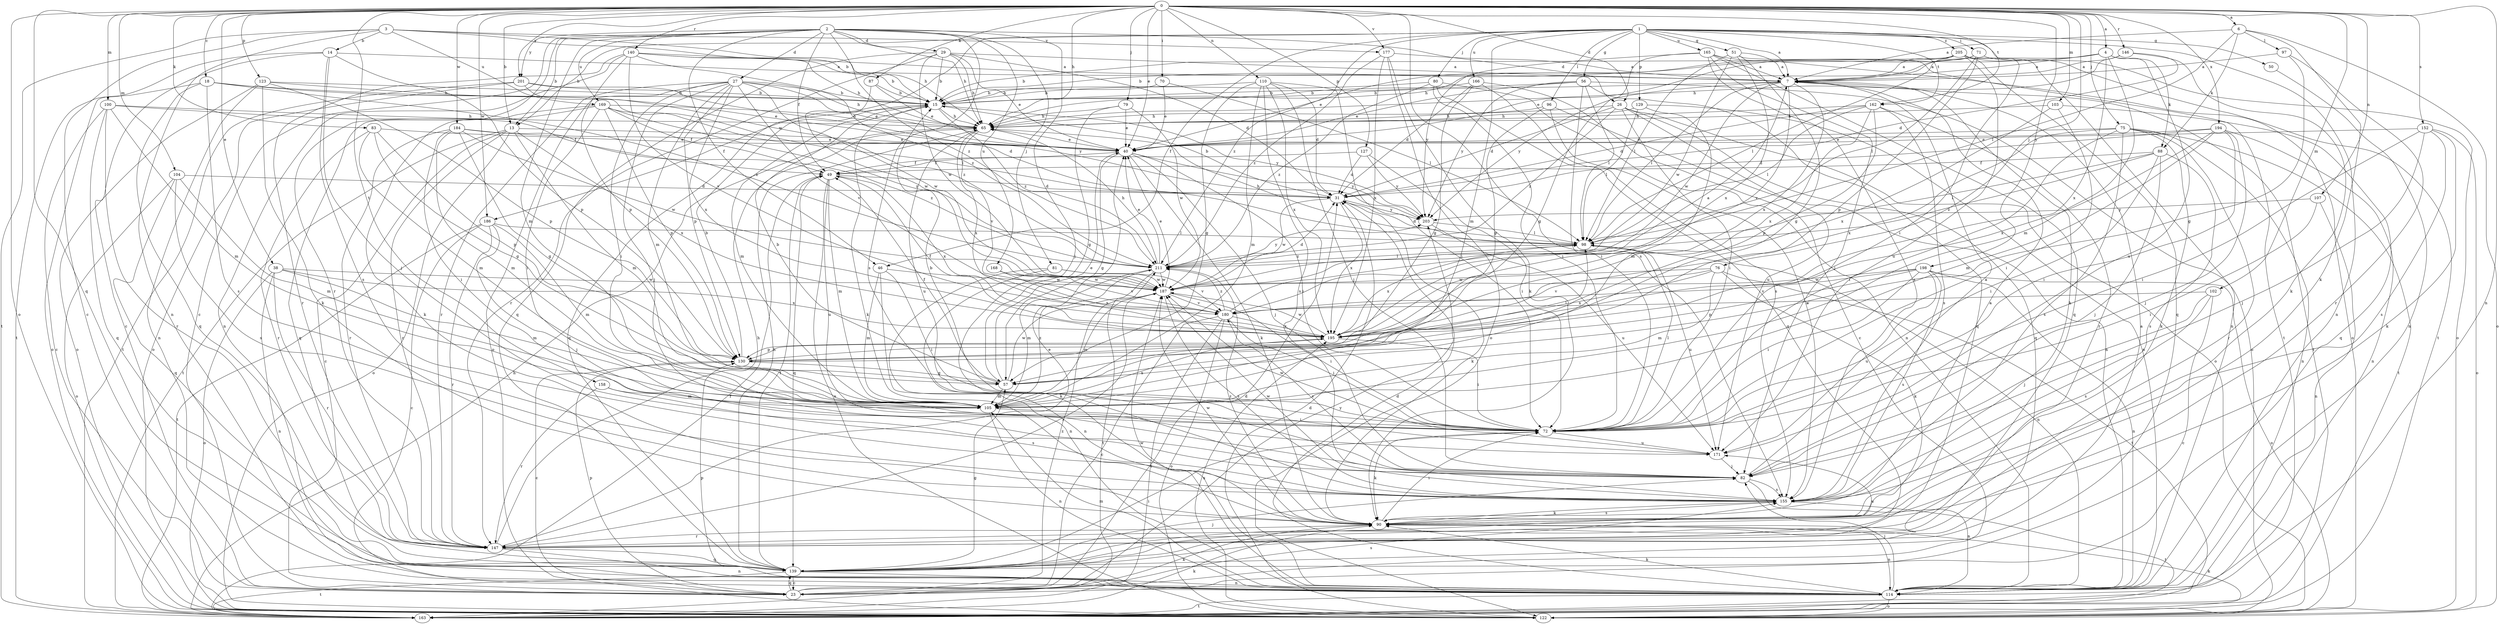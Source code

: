 strict digraph  {
0;
1;
2;
3;
4;
6;
7;
13;
14;
15;
18;
23;
26;
27;
29;
31;
38;
40;
46;
49;
50;
51;
56;
57;
65;
70;
71;
72;
75;
76;
79;
80;
81;
82;
83;
87;
88;
90;
96;
97;
98;
100;
102;
103;
104;
105;
107;
110;
114;
122;
123;
127;
129;
130;
139;
140;
146;
147;
152;
155;
158;
162;
163;
165;
166;
168;
169;
171;
177;
180;
184;
186;
187;
194;
195;
198;
201;
203;
205;
211;
0 -> 4  [label=a];
0 -> 6  [label=a];
0 -> 13  [label=b];
0 -> 18  [label=c];
0 -> 26  [label=d];
0 -> 38  [label=e];
0 -> 40  [label=e];
0 -> 65  [label=h];
0 -> 70  [label=i];
0 -> 75  [label=j];
0 -> 76  [label=j];
0 -> 79  [label=j];
0 -> 83  [label=k];
0 -> 87  [label=k];
0 -> 100  [label=m];
0 -> 102  [label=m];
0 -> 103  [label=m];
0 -> 104  [label=m];
0 -> 107  [label=n];
0 -> 110  [label=n];
0 -> 114  [label=n];
0 -> 122  [label=o];
0 -> 123  [label=p];
0 -> 127  [label=p];
0 -> 139  [label=q];
0 -> 140  [label=r];
0 -> 146  [label=r];
0 -> 152  [label=s];
0 -> 155  [label=s];
0 -> 158  [label=t];
0 -> 162  [label=t];
0 -> 177  [label=v];
0 -> 184  [label=w];
0 -> 186  [label=w];
0 -> 194  [label=x];
0 -> 198  [label=y];
0 -> 201  [label=y];
1 -> 7  [label=a];
1 -> 13  [label=b];
1 -> 46  [label=f];
1 -> 50  [label=g];
1 -> 51  [label=g];
1 -> 56  [label=g];
1 -> 71  [label=i];
1 -> 72  [label=i];
1 -> 80  [label=j];
1 -> 96  [label=l];
1 -> 105  [label=m];
1 -> 114  [label=n];
1 -> 129  [label=p];
1 -> 162  [label=t];
1 -> 165  [label=u];
1 -> 166  [label=u];
1 -> 186  [label=w];
1 -> 205  [label=z];
1 -> 211  [label=z];
2 -> 13  [label=b];
2 -> 23  [label=c];
2 -> 26  [label=d];
2 -> 27  [label=d];
2 -> 29  [label=d];
2 -> 46  [label=f];
2 -> 49  [label=f];
2 -> 65  [label=h];
2 -> 81  [label=j];
2 -> 82  [label=j];
2 -> 105  [label=m];
2 -> 147  [label=r];
2 -> 155  [label=s];
2 -> 168  [label=u];
2 -> 169  [label=u];
2 -> 201  [label=y];
2 -> 211  [label=z];
3 -> 14  [label=b];
3 -> 15  [label=b];
3 -> 23  [label=c];
3 -> 65  [label=h];
3 -> 114  [label=n];
3 -> 163  [label=t];
3 -> 169  [label=u];
3 -> 177  [label=v];
4 -> 7  [label=a];
4 -> 15  [label=b];
4 -> 65  [label=h];
4 -> 88  [label=k];
4 -> 105  [label=m];
4 -> 171  [label=u];
4 -> 195  [label=x];
6 -> 7  [label=a];
6 -> 88  [label=k];
6 -> 90  [label=k];
6 -> 97  [label=l];
6 -> 98  [label=l];
6 -> 122  [label=o];
7 -> 15  [label=b];
7 -> 90  [label=k];
7 -> 98  [label=l];
7 -> 163  [label=t];
7 -> 180  [label=v];
7 -> 187  [label=w];
7 -> 195  [label=x];
7 -> 203  [label=y];
13 -> 23  [label=c];
13 -> 40  [label=e];
13 -> 105  [label=m];
13 -> 122  [label=o];
13 -> 147  [label=r];
13 -> 163  [label=t];
13 -> 195  [label=x];
14 -> 7  [label=a];
14 -> 23  [label=c];
14 -> 82  [label=j];
14 -> 130  [label=p];
14 -> 155  [label=s];
14 -> 163  [label=t];
15 -> 65  [label=h];
15 -> 90  [label=k];
15 -> 105  [label=m];
15 -> 139  [label=q];
15 -> 203  [label=y];
15 -> 211  [label=z];
18 -> 15  [label=b];
18 -> 98  [label=l];
18 -> 122  [label=o];
18 -> 139  [label=q];
18 -> 155  [label=s];
18 -> 211  [label=z];
23 -> 31  [label=d];
23 -> 90  [label=k];
23 -> 130  [label=p];
23 -> 139  [label=q];
23 -> 155  [label=s];
23 -> 203  [label=y];
23 -> 211  [label=z];
26 -> 31  [label=d];
26 -> 65  [label=h];
26 -> 72  [label=i];
26 -> 122  [label=o];
26 -> 139  [label=q];
26 -> 171  [label=u];
26 -> 211  [label=z];
27 -> 15  [label=b];
27 -> 40  [label=e];
27 -> 65  [label=h];
27 -> 72  [label=i];
27 -> 82  [label=j];
27 -> 105  [label=m];
27 -> 122  [label=o];
27 -> 130  [label=p];
27 -> 147  [label=r];
27 -> 180  [label=v];
27 -> 187  [label=w];
27 -> 195  [label=x];
29 -> 7  [label=a];
29 -> 15  [label=b];
29 -> 31  [label=d];
29 -> 40  [label=e];
29 -> 65  [label=h];
29 -> 139  [label=q];
29 -> 147  [label=r];
29 -> 187  [label=w];
31 -> 15  [label=b];
31 -> 90  [label=k];
31 -> 187  [label=w];
31 -> 195  [label=x];
31 -> 203  [label=y];
38 -> 105  [label=m];
38 -> 114  [label=n];
38 -> 122  [label=o];
38 -> 147  [label=r];
38 -> 187  [label=w];
38 -> 195  [label=x];
40 -> 49  [label=f];
40 -> 57  [label=g];
40 -> 72  [label=i];
40 -> 82  [label=j];
40 -> 90  [label=k];
40 -> 203  [label=y];
46 -> 72  [label=i];
46 -> 105  [label=m];
46 -> 114  [label=n];
46 -> 187  [label=w];
49 -> 31  [label=d];
49 -> 105  [label=m];
49 -> 122  [label=o];
49 -> 139  [label=q];
49 -> 171  [label=u];
49 -> 195  [label=x];
50 -> 114  [label=n];
51 -> 7  [label=a];
51 -> 57  [label=g];
51 -> 98  [label=l];
51 -> 163  [label=t];
51 -> 187  [label=w];
51 -> 195  [label=x];
56 -> 15  [label=b];
56 -> 40  [label=e];
56 -> 72  [label=i];
56 -> 98  [label=l];
56 -> 122  [label=o];
56 -> 139  [label=q];
56 -> 203  [label=y];
57 -> 15  [label=b];
57 -> 40  [label=e];
57 -> 49  [label=f];
57 -> 105  [label=m];
57 -> 187  [label=w];
65 -> 40  [label=e];
65 -> 171  [label=u];
65 -> 180  [label=v];
65 -> 195  [label=x];
70 -> 15  [label=b];
70 -> 40  [label=e];
70 -> 98  [label=l];
71 -> 7  [label=a];
71 -> 40  [label=e];
71 -> 98  [label=l];
71 -> 122  [label=o];
71 -> 130  [label=p];
72 -> 15  [label=b];
72 -> 90  [label=k];
72 -> 98  [label=l];
72 -> 171  [label=u];
75 -> 40  [label=e];
75 -> 72  [label=i];
75 -> 90  [label=k];
75 -> 114  [label=n];
75 -> 147  [label=r];
75 -> 155  [label=s];
75 -> 163  [label=t];
75 -> 195  [label=x];
76 -> 90  [label=k];
76 -> 105  [label=m];
76 -> 163  [label=t];
76 -> 180  [label=v];
76 -> 187  [label=w];
76 -> 195  [label=x];
79 -> 40  [label=e];
79 -> 57  [label=g];
79 -> 65  [label=h];
79 -> 187  [label=w];
80 -> 15  [label=b];
80 -> 72  [label=i];
80 -> 114  [label=n];
80 -> 139  [label=q];
80 -> 211  [label=z];
81 -> 90  [label=k];
81 -> 114  [label=n];
81 -> 180  [label=v];
81 -> 187  [label=w];
82 -> 7  [label=a];
82 -> 114  [label=n];
82 -> 155  [label=s];
82 -> 180  [label=v];
83 -> 40  [label=e];
83 -> 57  [label=g];
83 -> 105  [label=m];
83 -> 130  [label=p];
83 -> 147  [label=r];
87 -> 15  [label=b];
87 -> 40  [label=e];
87 -> 187  [label=w];
88 -> 49  [label=f];
88 -> 72  [label=i];
88 -> 82  [label=j];
88 -> 98  [label=l];
88 -> 155  [label=s];
88 -> 211  [label=z];
90 -> 7  [label=a];
90 -> 72  [label=i];
90 -> 114  [label=n];
90 -> 147  [label=r];
90 -> 155  [label=s];
90 -> 187  [label=w];
90 -> 211  [label=z];
96 -> 65  [label=h];
96 -> 114  [label=n];
96 -> 130  [label=p];
96 -> 155  [label=s];
97 -> 7  [label=a];
97 -> 57  [label=g];
97 -> 147  [label=r];
98 -> 31  [label=d];
98 -> 65  [label=h];
98 -> 114  [label=n];
98 -> 171  [label=u];
98 -> 195  [label=x];
98 -> 211  [label=z];
100 -> 23  [label=c];
100 -> 49  [label=f];
100 -> 65  [label=h];
100 -> 105  [label=m];
100 -> 139  [label=q];
100 -> 147  [label=r];
102 -> 23  [label=c];
102 -> 82  [label=j];
102 -> 155  [label=s];
102 -> 180  [label=v];
103 -> 65  [label=h];
103 -> 72  [label=i];
103 -> 139  [label=q];
103 -> 195  [label=x];
104 -> 31  [label=d];
104 -> 105  [label=m];
104 -> 122  [label=o];
104 -> 139  [label=q];
104 -> 155  [label=s];
105 -> 72  [label=i];
105 -> 114  [label=n];
105 -> 195  [label=x];
105 -> 211  [label=z];
107 -> 72  [label=i];
107 -> 114  [label=n];
107 -> 203  [label=y];
110 -> 15  [label=b];
110 -> 31  [label=d];
110 -> 57  [label=g];
110 -> 72  [label=i];
110 -> 82  [label=j];
110 -> 105  [label=m];
110 -> 155  [label=s];
110 -> 195  [label=x];
114 -> 31  [label=d];
114 -> 82  [label=j];
114 -> 90  [label=k];
114 -> 105  [label=m];
114 -> 122  [label=o];
114 -> 130  [label=p];
114 -> 163  [label=t];
114 -> 187  [label=w];
122 -> 31  [label=d];
122 -> 90  [label=k];
122 -> 195  [label=x];
123 -> 15  [label=b];
123 -> 40  [label=e];
123 -> 90  [label=k];
123 -> 114  [label=n];
123 -> 122  [label=o];
123 -> 130  [label=p];
127 -> 31  [label=d];
127 -> 49  [label=f];
127 -> 72  [label=i];
127 -> 203  [label=y];
129 -> 65  [label=h];
129 -> 98  [label=l];
129 -> 105  [label=m];
129 -> 114  [label=n];
130 -> 15  [label=b];
130 -> 23  [label=c];
130 -> 57  [label=g];
130 -> 98  [label=l];
139 -> 7  [label=a];
139 -> 23  [label=c];
139 -> 49  [label=f];
139 -> 57  [label=g];
139 -> 65  [label=h];
139 -> 72  [label=i];
139 -> 82  [label=j];
139 -> 114  [label=n];
139 -> 163  [label=t];
140 -> 7  [label=a];
140 -> 15  [label=b];
140 -> 65  [label=h];
140 -> 114  [label=n];
140 -> 130  [label=p];
140 -> 147  [label=r];
140 -> 180  [label=v];
140 -> 211  [label=z];
146 -> 7  [label=a];
146 -> 31  [label=d];
146 -> 65  [label=h];
146 -> 90  [label=k];
147 -> 40  [label=e];
147 -> 65  [label=h];
147 -> 114  [label=n];
147 -> 139  [label=q];
147 -> 171  [label=u];
152 -> 40  [label=e];
152 -> 72  [label=i];
152 -> 82  [label=j];
152 -> 90  [label=k];
152 -> 122  [label=o];
152 -> 155  [label=s];
155 -> 90  [label=k];
155 -> 163  [label=t];
155 -> 187  [label=w];
158 -> 105  [label=m];
158 -> 147  [label=r];
158 -> 155  [label=s];
162 -> 31  [label=d];
162 -> 65  [label=h];
162 -> 98  [label=l];
162 -> 130  [label=p];
162 -> 147  [label=r];
162 -> 155  [label=s];
162 -> 195  [label=x];
163 -> 49  [label=f];
163 -> 65  [label=h];
163 -> 90  [label=k];
165 -> 7  [label=a];
165 -> 57  [label=g];
165 -> 82  [label=j];
165 -> 122  [label=o];
165 -> 139  [label=q];
165 -> 155  [label=s];
165 -> 203  [label=y];
166 -> 15  [label=b];
166 -> 23  [label=c];
166 -> 31  [label=d];
166 -> 57  [label=g];
166 -> 155  [label=s];
168 -> 180  [label=v];
168 -> 187  [label=w];
168 -> 195  [label=x];
169 -> 31  [label=d];
169 -> 49  [label=f];
169 -> 65  [label=h];
169 -> 72  [label=i];
169 -> 90  [label=k];
169 -> 130  [label=p];
169 -> 139  [label=q];
169 -> 211  [label=z];
171 -> 82  [label=j];
171 -> 187  [label=w];
177 -> 7  [label=a];
177 -> 90  [label=k];
177 -> 122  [label=o];
177 -> 195  [label=x];
177 -> 211  [label=z];
180 -> 7  [label=a];
180 -> 23  [label=c];
180 -> 72  [label=i];
180 -> 122  [label=o];
180 -> 163  [label=t];
180 -> 195  [label=x];
180 -> 211  [label=z];
184 -> 40  [label=e];
184 -> 57  [label=g];
184 -> 72  [label=i];
184 -> 105  [label=m];
184 -> 147  [label=r];
184 -> 187  [label=w];
184 -> 211  [label=z];
186 -> 23  [label=c];
186 -> 82  [label=j];
186 -> 98  [label=l];
186 -> 105  [label=m];
186 -> 147  [label=r];
186 -> 163  [label=t];
187 -> 31  [label=d];
187 -> 40  [label=e];
187 -> 72  [label=i];
187 -> 105  [label=m];
187 -> 147  [label=r];
187 -> 155  [label=s];
187 -> 180  [label=v];
194 -> 31  [label=d];
194 -> 40  [label=e];
194 -> 72  [label=i];
194 -> 82  [label=j];
194 -> 105  [label=m];
194 -> 114  [label=n];
194 -> 195  [label=x];
195 -> 49  [label=f];
195 -> 72  [label=i];
195 -> 130  [label=p];
195 -> 187  [label=w];
198 -> 72  [label=i];
198 -> 114  [label=n];
198 -> 122  [label=o];
198 -> 130  [label=p];
198 -> 155  [label=s];
198 -> 171  [label=u];
198 -> 180  [label=v];
198 -> 187  [label=w];
201 -> 15  [label=b];
201 -> 122  [label=o];
201 -> 163  [label=t];
201 -> 203  [label=y];
201 -> 211  [label=z];
203 -> 98  [label=l];
203 -> 171  [label=u];
205 -> 7  [label=a];
205 -> 15  [label=b];
205 -> 40  [label=e];
205 -> 98  [label=l];
205 -> 114  [label=n];
205 -> 139  [label=q];
205 -> 163  [label=t];
205 -> 171  [label=u];
211 -> 40  [label=e];
211 -> 65  [label=h];
211 -> 98  [label=l];
211 -> 105  [label=m];
211 -> 163  [label=t];
211 -> 187  [label=w];
211 -> 203  [label=y];
}

